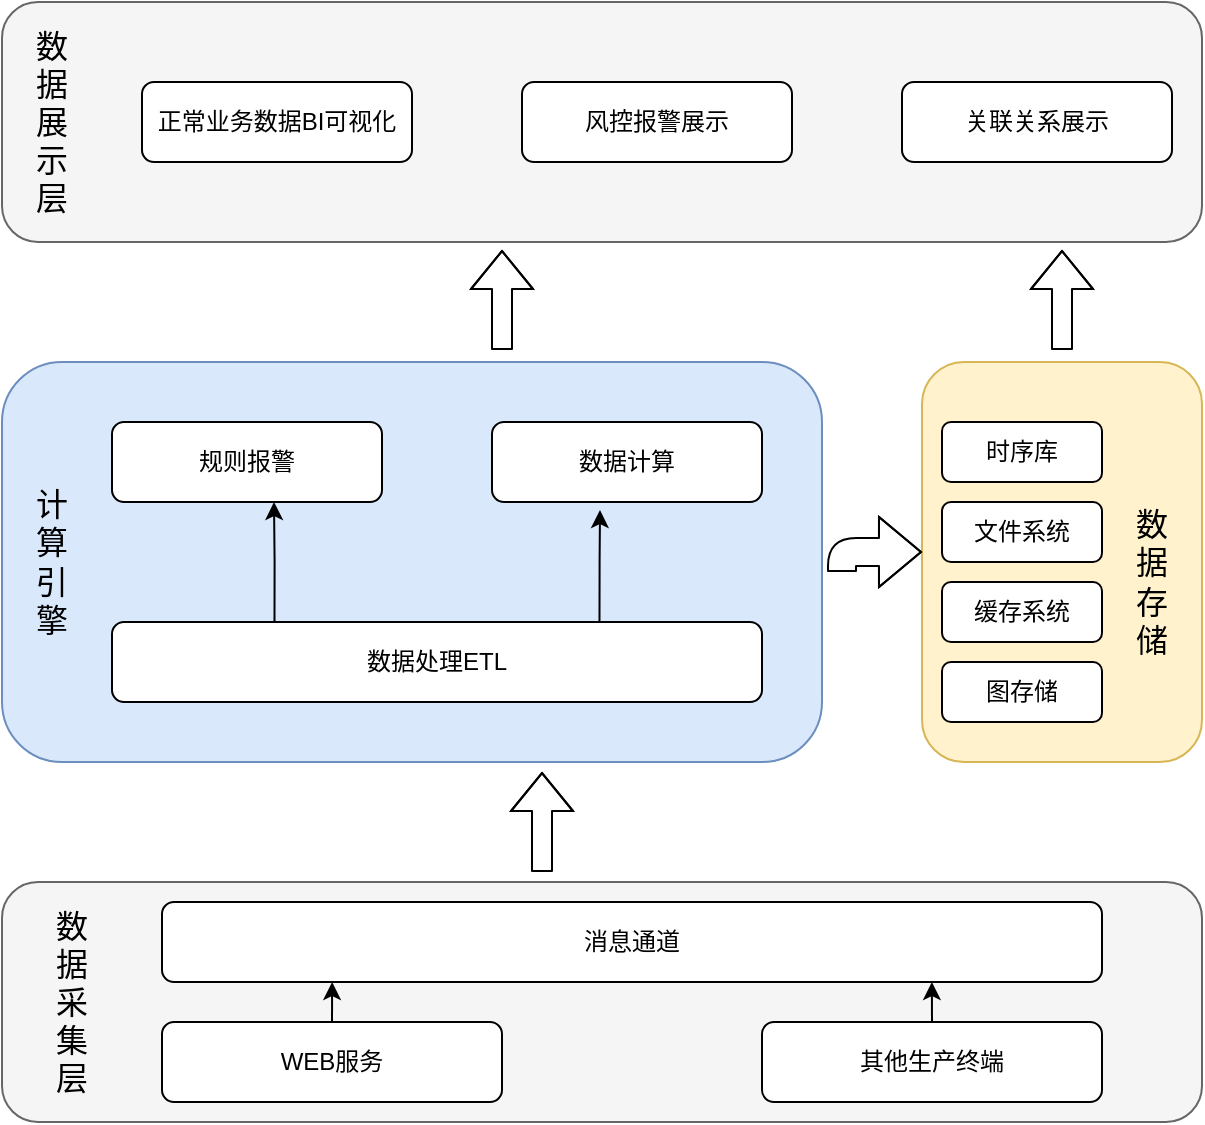 <mxfile version="12.7.1" type="device"><diagram id="Z0erxS3yuZvGSPBjSWSj" name="Page-1"><mxGraphModel dx="1094" dy="1604" grid="1" gridSize="10" guides="1" tooltips="1" connect="1" arrows="1" fold="1" page="1" pageScale="1" pageWidth="827" pageHeight="1169" math="0" shadow="0"><root><mxCell id="0"/><mxCell id="1" parent="0"/><mxCell id="qo06wj2WzFNSzjS_O4ai-1" value="" style="rounded=1;whiteSpace=wrap;html=1;fillColor=#f5f5f5;strokeColor=#666666;fontColor=#333333;" vertex="1" parent="1"><mxGeometry x="120" y="240" width="600" height="120" as="geometry"/></mxCell><mxCell id="qo06wj2WzFNSzjS_O4ai-2" value="&lt;font style=&quot;font-size: 16px&quot;&gt;数据采集层&lt;/font&gt;" style="text;html=1;strokeColor=none;fillColor=none;align=center;verticalAlign=middle;whiteSpace=wrap;rounded=0;horizontal=0;rotation=90;" vertex="1" parent="1"><mxGeometry x="110" y="290" width="90" height="20" as="geometry"/></mxCell><mxCell id="qo06wj2WzFNSzjS_O4ai-3" value="消息通道" style="rounded=1;whiteSpace=wrap;html=1;" vertex="1" parent="1"><mxGeometry x="200" y="250" width="470" height="40" as="geometry"/></mxCell><mxCell id="qo06wj2WzFNSzjS_O4ai-6" style="edgeStyle=orthogonalEdgeStyle;rounded=0;orthogonalLoop=1;jettySize=auto;html=1;exitX=0.5;exitY=0;exitDx=0;exitDy=0;entryX=0.181;entryY=1;entryDx=0;entryDy=0;entryPerimeter=0;" edge="1" parent="1" source="qo06wj2WzFNSzjS_O4ai-4" target="qo06wj2WzFNSzjS_O4ai-3"><mxGeometry relative="1" as="geometry"/></mxCell><mxCell id="qo06wj2WzFNSzjS_O4ai-4" value="WEB服务" style="rounded=1;whiteSpace=wrap;html=1;" vertex="1" parent="1"><mxGeometry x="200" y="310" width="170" height="40" as="geometry"/></mxCell><mxCell id="qo06wj2WzFNSzjS_O4ai-8" style="edgeStyle=orthogonalEdgeStyle;rounded=0;orthogonalLoop=1;jettySize=auto;html=1;exitX=0.5;exitY=0;exitDx=0;exitDy=0;entryX=0.819;entryY=1;entryDx=0;entryDy=0;entryPerimeter=0;" edge="1" parent="1" source="qo06wj2WzFNSzjS_O4ai-5" target="qo06wj2WzFNSzjS_O4ai-3"><mxGeometry relative="1" as="geometry"/></mxCell><mxCell id="qo06wj2WzFNSzjS_O4ai-5" value="其他生产终端" style="rounded=1;whiteSpace=wrap;html=1;" vertex="1" parent="1"><mxGeometry x="500" y="310" width="170" height="40" as="geometry"/></mxCell><mxCell id="qo06wj2WzFNSzjS_O4ai-9" value="" style="rounded=1;whiteSpace=wrap;html=1;fillColor=#dae8fc;strokeColor=#6c8ebf;" vertex="1" parent="1"><mxGeometry x="120" y="-20" width="410" height="200" as="geometry"/></mxCell><mxCell id="qo06wj2WzFNSzjS_O4ai-10" value="&lt;span style=&quot;font-size: 16px&quot;&gt;计算引擎&lt;/span&gt;" style="text;html=1;strokeColor=none;fillColor=none;align=center;verticalAlign=middle;whiteSpace=wrap;rounded=0;horizontal=0;rotation=90;" vertex="1" parent="1"><mxGeometry x="100" y="70" width="90" height="20" as="geometry"/></mxCell><mxCell id="qo06wj2WzFNSzjS_O4ai-16" style="edgeStyle=orthogonalEdgeStyle;rounded=0;orthogonalLoop=1;jettySize=auto;html=1;exitX=0.25;exitY=0;exitDx=0;exitDy=0;entryX=0.6;entryY=1;entryDx=0;entryDy=0;entryPerimeter=0;" edge="1" parent="1" source="qo06wj2WzFNSzjS_O4ai-12" target="qo06wj2WzFNSzjS_O4ai-13"><mxGeometry relative="1" as="geometry"/></mxCell><mxCell id="qo06wj2WzFNSzjS_O4ai-17" style="edgeStyle=orthogonalEdgeStyle;rounded=0;orthogonalLoop=1;jettySize=auto;html=1;exitX=0.75;exitY=0;exitDx=0;exitDy=0;entryX=0.4;entryY=1.1;entryDx=0;entryDy=0;entryPerimeter=0;" edge="1" parent="1" source="qo06wj2WzFNSzjS_O4ai-12" target="qo06wj2WzFNSzjS_O4ai-14"><mxGeometry relative="1" as="geometry"/></mxCell><mxCell id="qo06wj2WzFNSzjS_O4ai-12" value="数据处理ETL" style="rounded=1;whiteSpace=wrap;html=1;" vertex="1" parent="1"><mxGeometry x="175" y="110" width="325" height="40" as="geometry"/></mxCell><mxCell id="qo06wj2WzFNSzjS_O4ai-13" value="规则报警" style="rounded=1;whiteSpace=wrap;html=1;" vertex="1" parent="1"><mxGeometry x="175" y="10" width="135" height="40" as="geometry"/></mxCell><mxCell id="qo06wj2WzFNSzjS_O4ai-14" value="数据计算" style="rounded=1;whiteSpace=wrap;html=1;" vertex="1" parent="1"><mxGeometry x="365" y="10" width="135" height="40" as="geometry"/></mxCell><mxCell id="qo06wj2WzFNSzjS_O4ai-15" value="" style="rounded=1;whiteSpace=wrap;html=1;fillColor=#fff2cc;strokeColor=#d6b656;" vertex="1" parent="1"><mxGeometry x="580" y="-20" width="140" height="200" as="geometry"/></mxCell><mxCell id="qo06wj2WzFNSzjS_O4ai-18" value="&lt;span style=&quot;font-size: 16px&quot;&gt;数据存储&lt;/span&gt;" style="text;html=1;strokeColor=none;fillColor=none;align=center;verticalAlign=middle;whiteSpace=wrap;rounded=0;horizontal=0;rotation=90;" vertex="1" parent="1"><mxGeometry x="650" y="80" width="90" height="20" as="geometry"/></mxCell><mxCell id="qo06wj2WzFNSzjS_O4ai-19" value="时序库" style="rounded=1;whiteSpace=wrap;html=1;" vertex="1" parent="1"><mxGeometry x="590" y="10" width="80" height="30" as="geometry"/></mxCell><mxCell id="qo06wj2WzFNSzjS_O4ai-20" value="文件系统" style="rounded=1;whiteSpace=wrap;html=1;" vertex="1" parent="1"><mxGeometry x="590" y="50" width="80" height="30" as="geometry"/></mxCell><mxCell id="qo06wj2WzFNSzjS_O4ai-21" value="缓存系统" style="rounded=1;whiteSpace=wrap;html=1;" vertex="1" parent="1"><mxGeometry x="590" y="90" width="80" height="30" as="geometry"/></mxCell><mxCell id="qo06wj2WzFNSzjS_O4ai-22" value="图存储" style="rounded=1;whiteSpace=wrap;html=1;" vertex="1" parent="1"><mxGeometry x="590" y="130" width="80" height="30" as="geometry"/></mxCell><mxCell id="qo06wj2WzFNSzjS_O4ai-25" value="" style="shape=flexArrow;endArrow=classic;html=1;" edge="1" parent="1"><mxGeometry width="50" height="50" relative="1" as="geometry"><mxPoint x="390" y="235" as="sourcePoint"/><mxPoint x="390" y="185" as="targetPoint"/><Array as="points"><mxPoint x="390" y="225"/></Array></mxGeometry></mxCell><mxCell id="qo06wj2WzFNSzjS_O4ai-28" value="" style="shape=flexArrow;endArrow=classic;html=1;width=14;endSize=6.67;" edge="1" parent="1"><mxGeometry width="50" height="50" relative="1" as="geometry"><mxPoint x="540" y="85" as="sourcePoint"/><mxPoint x="580" y="75" as="targetPoint"/><Array as="points"><mxPoint x="540" y="75"/></Array></mxGeometry></mxCell><mxCell id="qo06wj2WzFNSzjS_O4ai-29" value="" style="rounded=1;whiteSpace=wrap;html=1;fillColor=#f5f5f5;strokeColor=#666666;fontColor=#333333;" vertex="1" parent="1"><mxGeometry x="120" y="-200" width="600" height="120" as="geometry"/></mxCell><mxCell id="qo06wj2WzFNSzjS_O4ai-30" value="" style="shape=flexArrow;endArrow=classic;html=1;" edge="1" parent="1"><mxGeometry width="50" height="50" relative="1" as="geometry"><mxPoint x="370" y="-26" as="sourcePoint"/><mxPoint x="370" y="-76" as="targetPoint"/><Array as="points"><mxPoint x="370" y="-36"/></Array></mxGeometry></mxCell><mxCell id="qo06wj2WzFNSzjS_O4ai-31" value="&lt;span style=&quot;font-size: 16px&quot;&gt;数据展示层&lt;/span&gt;" style="text;html=1;strokeColor=none;fillColor=none;align=center;verticalAlign=middle;whiteSpace=wrap;rounded=0;horizontal=0;rotation=90;" vertex="1" parent="1"><mxGeometry x="100" y="-150" width="90" height="20" as="geometry"/></mxCell><mxCell id="qo06wj2WzFNSzjS_O4ai-32" value="风控报警展示" style="rounded=1;whiteSpace=wrap;html=1;" vertex="1" parent="1"><mxGeometry x="380" y="-160" width="135" height="40" as="geometry"/></mxCell><mxCell id="qo06wj2WzFNSzjS_O4ai-33" value="正常业务数据BI可视化" style="rounded=1;whiteSpace=wrap;html=1;" vertex="1" parent="1"><mxGeometry x="190" y="-160" width="135" height="40" as="geometry"/></mxCell><mxCell id="qo06wj2WzFNSzjS_O4ai-34" value="关联关系展示" style="rounded=1;whiteSpace=wrap;html=1;" vertex="1" parent="1"><mxGeometry x="570" y="-160" width="135" height="40" as="geometry"/></mxCell><mxCell id="qo06wj2WzFNSzjS_O4ai-35" value="" style="shape=flexArrow;endArrow=classic;html=1;" edge="1" parent="1"><mxGeometry width="50" height="50" relative="1" as="geometry"><mxPoint x="650" y="-26" as="sourcePoint"/><mxPoint x="650" y="-76" as="targetPoint"/><Array as="points"><mxPoint x="650" y="-36"/></Array></mxGeometry></mxCell></root></mxGraphModel></diagram></mxfile>